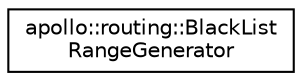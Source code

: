 digraph "Graphical Class Hierarchy"
{
  edge [fontname="Helvetica",fontsize="10",labelfontname="Helvetica",labelfontsize="10"];
  node [fontname="Helvetica",fontsize="10",shape=record];
  rankdir="LR";
  Node1 [label="apollo::routing::BlackList\lRangeGenerator",height=0.2,width=0.4,color="black", fillcolor="white", style="filled",URL="$classapollo_1_1routing_1_1BlackListRangeGenerator.html"];
}
